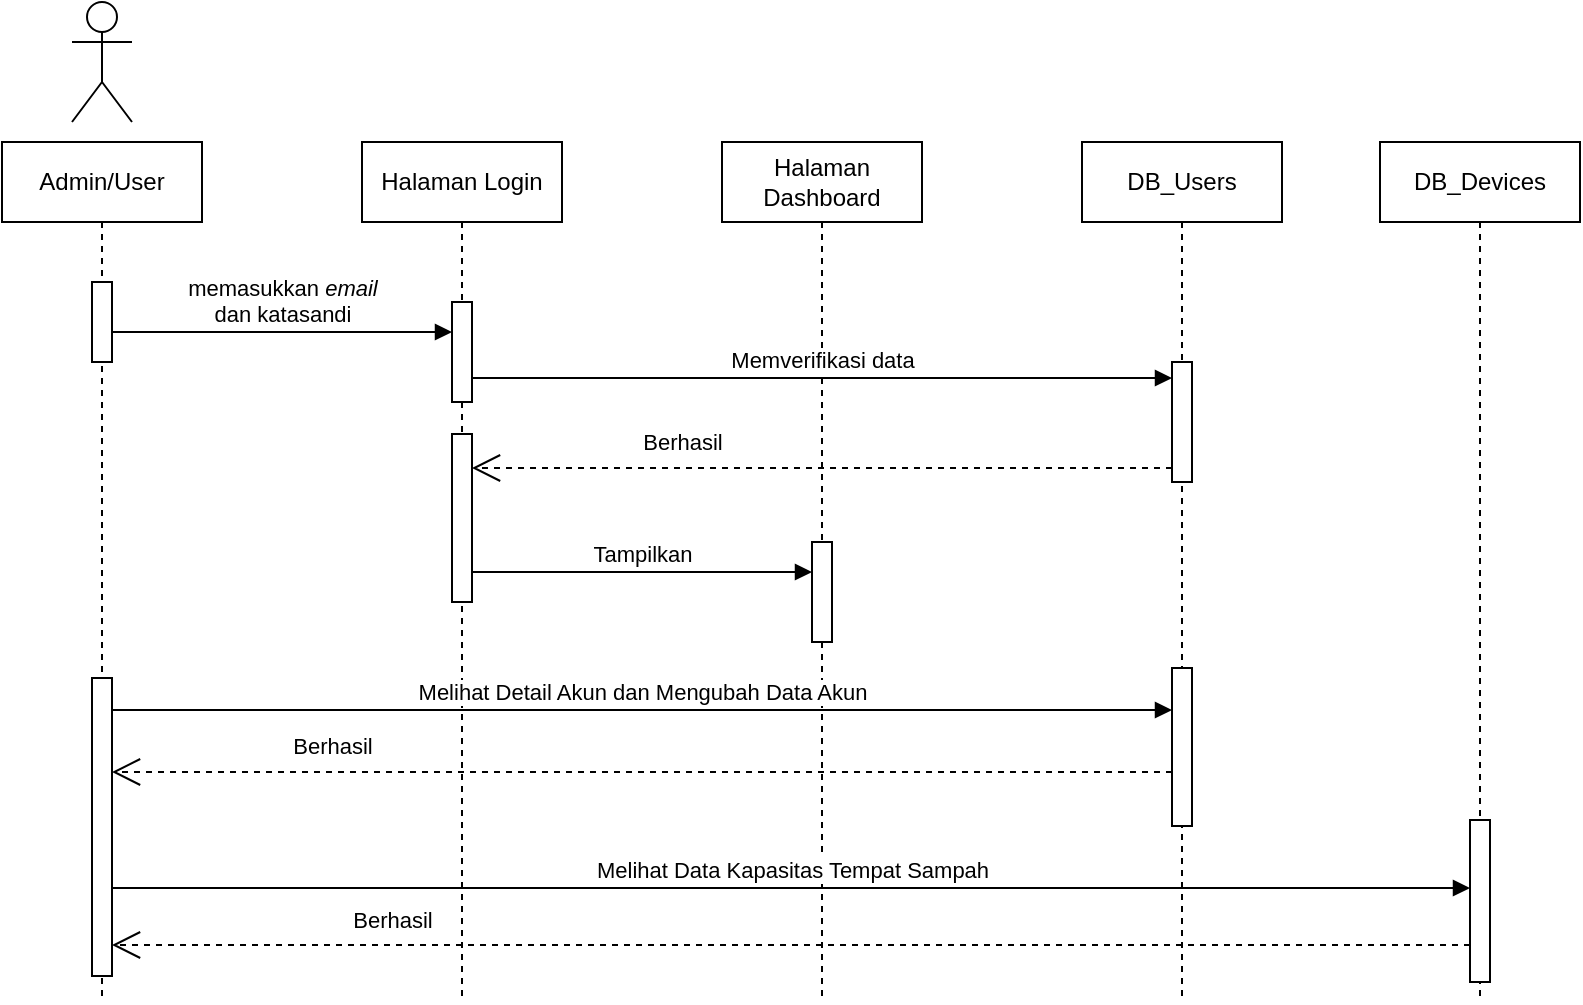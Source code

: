 <mxfile version="21.2.8" type="device">
  <diagram name="Page-1" id="2YBvvXClWsGukQMizWep">
    <mxGraphModel dx="954" dy="674" grid="1" gridSize="10" guides="1" tooltips="1" connect="1" arrows="1" fold="1" page="1" pageScale="1" pageWidth="850" pageHeight="1100" math="0" shadow="0">
      <root>
        <mxCell id="0" />
        <mxCell id="1" parent="0" />
        <mxCell id="aM9ryv3xv72pqoxQDRHE-1" value="Admin/User" style="shape=umlLifeline;perimeter=lifelinePerimeter;whiteSpace=wrap;html=1;container=0;dropTarget=0;collapsible=0;recursiveResize=0;outlineConnect=0;portConstraint=eastwest;newEdgeStyle={&quot;edgeStyle&quot;:&quot;elbowEdgeStyle&quot;,&quot;elbow&quot;:&quot;vertical&quot;,&quot;curved&quot;:0,&quot;rounded&quot;:0};" parent="1" vertex="1">
          <mxGeometry x="50" y="130" width="100" height="430" as="geometry" />
        </mxCell>
        <mxCell id="aM9ryv3xv72pqoxQDRHE-2" value="" style="html=1;points=[];perimeter=orthogonalPerimeter;outlineConnect=0;targetShapes=umlLifeline;portConstraint=eastwest;newEdgeStyle={&quot;edgeStyle&quot;:&quot;elbowEdgeStyle&quot;,&quot;elbow&quot;:&quot;vertical&quot;,&quot;curved&quot;:0,&quot;rounded&quot;:0};" parent="aM9ryv3xv72pqoxQDRHE-1" vertex="1">
          <mxGeometry x="45" y="70" width="10" height="40" as="geometry" />
        </mxCell>
        <mxCell id="_uVsEwftHLqKN9aLeJoQ-21" value="" style="html=1;points=[];perimeter=orthogonalPerimeter;outlineConnect=0;targetShapes=umlLifeline;portConstraint=eastwest;newEdgeStyle={&quot;edgeStyle&quot;:&quot;elbowEdgeStyle&quot;,&quot;elbow&quot;:&quot;vertical&quot;,&quot;curved&quot;:0,&quot;rounded&quot;:0};" vertex="1" parent="aM9ryv3xv72pqoxQDRHE-1">
          <mxGeometry x="45" y="268" width="10" height="149" as="geometry" />
        </mxCell>
        <mxCell id="_uVsEwftHLqKN9aLeJoQ-5" value="" style="shape=umlActor;verticalLabelPosition=bottom;verticalAlign=top;html=1;outlineConnect=0;" vertex="1" parent="1">
          <mxGeometry x="85" y="60" width="30" height="60" as="geometry" />
        </mxCell>
        <mxCell id="_uVsEwftHLqKN9aLeJoQ-8" value="Halaman Login" style="shape=umlLifeline;perimeter=lifelinePerimeter;whiteSpace=wrap;html=1;container=0;dropTarget=0;collapsible=0;recursiveResize=0;outlineConnect=0;portConstraint=eastwest;newEdgeStyle={&quot;edgeStyle&quot;:&quot;elbowEdgeStyle&quot;,&quot;elbow&quot;:&quot;vertical&quot;,&quot;curved&quot;:0,&quot;rounded&quot;:0};" vertex="1" parent="1">
          <mxGeometry x="230" y="130" width="100" height="430" as="geometry" />
        </mxCell>
        <mxCell id="_uVsEwftHLqKN9aLeJoQ-9" value="" style="html=1;points=[];perimeter=orthogonalPerimeter;outlineConnect=0;targetShapes=umlLifeline;portConstraint=eastwest;newEdgeStyle={&quot;edgeStyle&quot;:&quot;elbowEdgeStyle&quot;,&quot;elbow&quot;:&quot;vertical&quot;,&quot;curved&quot;:0,&quot;rounded&quot;:0};" vertex="1" parent="_uVsEwftHLqKN9aLeJoQ-8">
          <mxGeometry x="45" y="80" width="10" height="50" as="geometry" />
        </mxCell>
        <mxCell id="_uVsEwftHLqKN9aLeJoQ-16" value="" style="html=1;points=[];perimeter=orthogonalPerimeter;outlineConnect=0;targetShapes=umlLifeline;portConstraint=eastwest;newEdgeStyle={&quot;edgeStyle&quot;:&quot;elbowEdgeStyle&quot;,&quot;elbow&quot;:&quot;vertical&quot;,&quot;curved&quot;:0,&quot;rounded&quot;:0};" vertex="1" parent="_uVsEwftHLqKN9aLeJoQ-8">
          <mxGeometry x="45" y="146" width="10" height="84" as="geometry" />
        </mxCell>
        <mxCell id="_uVsEwftHLqKN9aLeJoQ-10" value="memasukkan &lt;i&gt;email &lt;br&gt;&lt;/i&gt;dan katasandi" style="html=1;verticalAlign=bottom;endArrow=block;edgeStyle=elbowEdgeStyle;elbow=vertical;curved=0;rounded=0;" edge="1" parent="1" source="aM9ryv3xv72pqoxQDRHE-2" target="_uVsEwftHLqKN9aLeJoQ-9">
          <mxGeometry width="80" relative="1" as="geometry">
            <mxPoint x="110" y="260" as="sourcePoint" />
            <mxPoint x="270" y="260" as="targetPoint" />
          </mxGeometry>
        </mxCell>
        <mxCell id="_uVsEwftHLqKN9aLeJoQ-11" value="Halaman Dashboard" style="shape=umlLifeline;perimeter=lifelinePerimeter;whiteSpace=wrap;html=1;container=0;dropTarget=0;collapsible=0;recursiveResize=0;outlineConnect=0;portConstraint=eastwest;newEdgeStyle={&quot;edgeStyle&quot;:&quot;elbowEdgeStyle&quot;,&quot;elbow&quot;:&quot;vertical&quot;,&quot;curved&quot;:0,&quot;rounded&quot;:0};" vertex="1" parent="1">
          <mxGeometry x="410" y="130" width="100" height="430" as="geometry" />
        </mxCell>
        <mxCell id="_uVsEwftHLqKN9aLeJoQ-12" value="" style="html=1;points=[];perimeter=orthogonalPerimeter;outlineConnect=0;targetShapes=umlLifeline;portConstraint=eastwest;newEdgeStyle={&quot;edgeStyle&quot;:&quot;elbowEdgeStyle&quot;,&quot;elbow&quot;:&quot;vertical&quot;,&quot;curved&quot;:0,&quot;rounded&quot;:0};" vertex="1" parent="_uVsEwftHLqKN9aLeJoQ-11">
          <mxGeometry x="45" y="200" width="10" height="50" as="geometry" />
        </mxCell>
        <mxCell id="_uVsEwftHLqKN9aLeJoQ-13" value="DB_Users" style="shape=umlLifeline;perimeter=lifelinePerimeter;whiteSpace=wrap;html=1;container=0;dropTarget=0;collapsible=0;recursiveResize=0;outlineConnect=0;portConstraint=eastwest;newEdgeStyle={&quot;edgeStyle&quot;:&quot;elbowEdgeStyle&quot;,&quot;elbow&quot;:&quot;vertical&quot;,&quot;curved&quot;:0,&quot;rounded&quot;:0};" vertex="1" parent="1">
          <mxGeometry x="590" y="130" width="100" height="430" as="geometry" />
        </mxCell>
        <mxCell id="_uVsEwftHLqKN9aLeJoQ-14" value="" style="html=1;points=[];perimeter=orthogonalPerimeter;outlineConnect=0;targetShapes=umlLifeline;portConstraint=eastwest;newEdgeStyle={&quot;edgeStyle&quot;:&quot;elbowEdgeStyle&quot;,&quot;elbow&quot;:&quot;vertical&quot;,&quot;curved&quot;:0,&quot;rounded&quot;:0};" vertex="1" parent="_uVsEwftHLqKN9aLeJoQ-13">
          <mxGeometry x="45" y="110" width="10" height="60" as="geometry" />
        </mxCell>
        <mxCell id="_uVsEwftHLqKN9aLeJoQ-19" value="" style="html=1;points=[];perimeter=orthogonalPerimeter;outlineConnect=0;targetShapes=umlLifeline;portConstraint=eastwest;newEdgeStyle={&quot;edgeStyle&quot;:&quot;elbowEdgeStyle&quot;,&quot;elbow&quot;:&quot;vertical&quot;,&quot;curved&quot;:0,&quot;rounded&quot;:0};" vertex="1" parent="_uVsEwftHLqKN9aLeJoQ-13">
          <mxGeometry x="45" y="263" width="10" height="79" as="geometry" />
        </mxCell>
        <mxCell id="_uVsEwftHLqKN9aLeJoQ-15" value="Memverifikasi data" style="html=1;verticalAlign=bottom;endArrow=block;edgeStyle=elbowEdgeStyle;elbow=vertical;curved=0;rounded=0;" edge="1" parent="1">
          <mxGeometry width="80" relative="1" as="geometry">
            <mxPoint x="285" y="248" as="sourcePoint" />
            <mxPoint x="635" y="248" as="targetPoint" />
            <Array as="points">
              <mxPoint x="430" y="248" />
              <mxPoint x="640" y="268" />
            </Array>
          </mxGeometry>
        </mxCell>
        <mxCell id="_uVsEwftHLqKN9aLeJoQ-17" value="Berhasil" style="endArrow=open;endSize=12;dashed=1;html=1;rounded=0;" edge="1" parent="1">
          <mxGeometry x="0.4" y="-13" width="160" relative="1" as="geometry">
            <mxPoint x="635" y="293" as="sourcePoint" />
            <mxPoint x="285" y="293" as="targetPoint" />
            <mxPoint as="offset" />
          </mxGeometry>
        </mxCell>
        <mxCell id="_uVsEwftHLqKN9aLeJoQ-18" value="Tampilkan" style="html=1;verticalAlign=bottom;endArrow=block;edgeStyle=elbowEdgeStyle;elbow=vertical;curved=0;rounded=0;" edge="1" parent="1" source="_uVsEwftHLqKN9aLeJoQ-16" target="_uVsEwftHLqKN9aLeJoQ-12">
          <mxGeometry width="80" relative="1" as="geometry">
            <mxPoint x="290" y="350" as="sourcePoint" />
            <mxPoint x="370" y="350" as="targetPoint" />
          </mxGeometry>
        </mxCell>
        <mxCell id="_uVsEwftHLqKN9aLeJoQ-25" value="Melihat Detail Akun dan Mengubah Data Akun" style="html=1;verticalAlign=bottom;endArrow=block;edgeStyle=elbowEdgeStyle;elbow=vertical;curved=0;rounded=0;" edge="1" parent="1">
          <mxGeometry width="80" relative="1" as="geometry">
            <mxPoint x="105" y="414" as="sourcePoint" />
            <mxPoint x="635" y="414" as="targetPoint" />
          </mxGeometry>
        </mxCell>
        <mxCell id="_uVsEwftHLqKN9aLeJoQ-27" value="Berhasil" style="endArrow=open;endSize=12;dashed=1;html=1;rounded=0;" edge="1" parent="1">
          <mxGeometry x="0.587" y="-13" width="160" relative="1" as="geometry">
            <mxPoint x="635" y="445" as="sourcePoint" />
            <mxPoint x="105" y="445" as="targetPoint" />
            <mxPoint as="offset" />
          </mxGeometry>
        </mxCell>
        <mxCell id="_uVsEwftHLqKN9aLeJoQ-28" value="DB_Devices" style="shape=umlLifeline;perimeter=lifelinePerimeter;whiteSpace=wrap;html=1;container=0;dropTarget=0;collapsible=0;recursiveResize=0;outlineConnect=0;portConstraint=eastwest;newEdgeStyle={&quot;edgeStyle&quot;:&quot;elbowEdgeStyle&quot;,&quot;elbow&quot;:&quot;vertical&quot;,&quot;curved&quot;:0,&quot;rounded&quot;:0};" vertex="1" parent="1">
          <mxGeometry x="739" y="130" width="100" height="430" as="geometry" />
        </mxCell>
        <mxCell id="_uVsEwftHLqKN9aLeJoQ-30" value="" style="html=1;points=[];perimeter=orthogonalPerimeter;outlineConnect=0;targetShapes=umlLifeline;portConstraint=eastwest;newEdgeStyle={&quot;edgeStyle&quot;:&quot;elbowEdgeStyle&quot;,&quot;elbow&quot;:&quot;vertical&quot;,&quot;curved&quot;:0,&quot;rounded&quot;:0};" vertex="1" parent="_uVsEwftHLqKN9aLeJoQ-28">
          <mxGeometry x="45" y="339" width="10" height="81" as="geometry" />
        </mxCell>
        <mxCell id="_uVsEwftHLqKN9aLeJoQ-31" value="Berhasil" style="endArrow=open;endSize=12;dashed=1;html=1;rounded=0;" edge="1" parent="1">
          <mxGeometry x="0.587" y="-13" width="160" relative="1" as="geometry">
            <mxPoint x="784" y="531.5" as="sourcePoint" />
            <mxPoint x="105" y="531.5" as="targetPoint" />
            <mxPoint as="offset" />
          </mxGeometry>
        </mxCell>
        <mxCell id="_uVsEwftHLqKN9aLeJoQ-32" value="Melihat Data Kapasitas Tempat Sampah" style="html=1;verticalAlign=bottom;endArrow=block;edgeStyle=elbowEdgeStyle;elbow=vertical;curved=0;rounded=0;" edge="1" parent="1" target="_uVsEwftHLqKN9aLeJoQ-30">
          <mxGeometry width="80" relative="1" as="geometry">
            <mxPoint x="105" y="503" as="sourcePoint" />
            <mxPoint x="788.5" y="503" as="targetPoint" />
          </mxGeometry>
        </mxCell>
      </root>
    </mxGraphModel>
  </diagram>
</mxfile>
